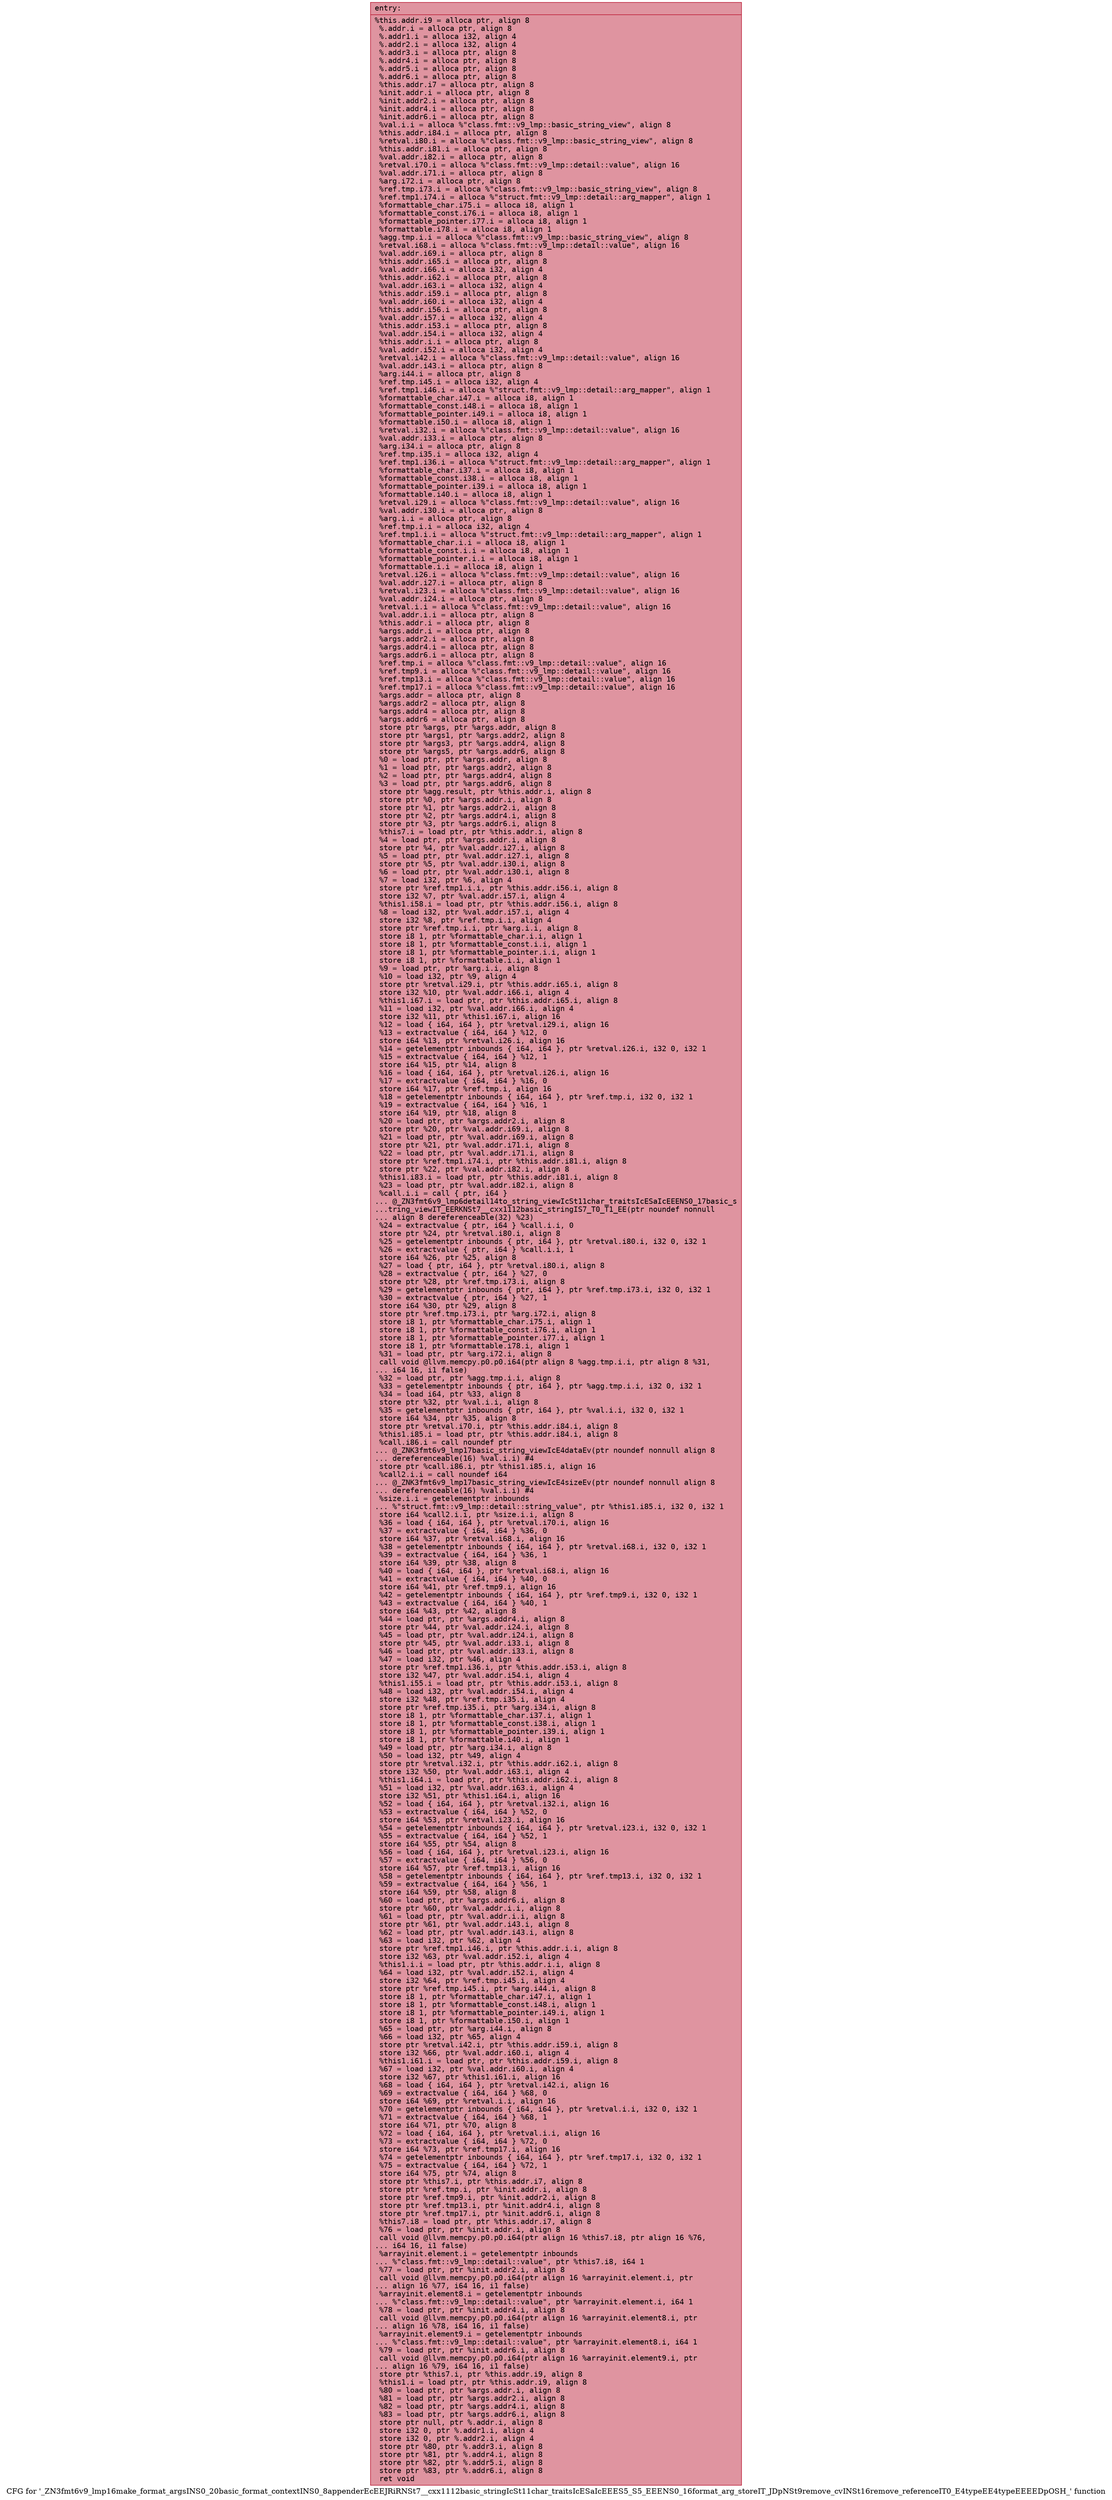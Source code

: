 digraph "CFG for '_ZN3fmt6v9_lmp16make_format_argsINS0_20basic_format_contextINS0_8appenderEcEEJRiRNSt7__cxx1112basic_stringIcSt11char_traitsIcESaIcEEES5_S5_EEENS0_16format_arg_storeIT_JDpNSt9remove_cvINSt16remove_referenceIT0_E4typeEE4typeEEEEDpOSH_' function" {
	label="CFG for '_ZN3fmt6v9_lmp16make_format_argsINS0_20basic_format_contextINS0_8appenderEcEEJRiRNSt7__cxx1112basic_stringIcSt11char_traitsIcESaIcEEES5_S5_EEENS0_16format_arg_storeIT_JDpNSt9remove_cvINSt16remove_referenceIT0_E4typeEE4typeEEEEDpOSH_' function";

	Node0x56285ace66f0 [shape=record,color="#b70d28ff", style=filled, fillcolor="#b70d2870" fontname="Courier",label="{entry:\l|  %this.addr.i9 = alloca ptr, align 8\l  %.addr.i = alloca ptr, align 8\l  %.addr1.i = alloca i32, align 4\l  %.addr2.i = alloca i32, align 4\l  %.addr3.i = alloca ptr, align 8\l  %.addr4.i = alloca ptr, align 8\l  %.addr5.i = alloca ptr, align 8\l  %.addr6.i = alloca ptr, align 8\l  %this.addr.i7 = alloca ptr, align 8\l  %init.addr.i = alloca ptr, align 8\l  %init.addr2.i = alloca ptr, align 8\l  %init.addr4.i = alloca ptr, align 8\l  %init.addr6.i = alloca ptr, align 8\l  %val.i.i = alloca %\"class.fmt::v9_lmp::basic_string_view\", align 8\l  %this.addr.i84.i = alloca ptr, align 8\l  %retval.i80.i = alloca %\"class.fmt::v9_lmp::basic_string_view\", align 8\l  %this.addr.i81.i = alloca ptr, align 8\l  %val.addr.i82.i = alloca ptr, align 8\l  %retval.i70.i = alloca %\"class.fmt::v9_lmp::detail::value\", align 16\l  %val.addr.i71.i = alloca ptr, align 8\l  %arg.i72.i = alloca ptr, align 8\l  %ref.tmp.i73.i = alloca %\"class.fmt::v9_lmp::basic_string_view\", align 8\l  %ref.tmp1.i74.i = alloca %\"struct.fmt::v9_lmp::detail::arg_mapper\", align 1\l  %formattable_char.i75.i = alloca i8, align 1\l  %formattable_const.i76.i = alloca i8, align 1\l  %formattable_pointer.i77.i = alloca i8, align 1\l  %formattable.i78.i = alloca i8, align 1\l  %agg.tmp.i.i = alloca %\"class.fmt::v9_lmp::basic_string_view\", align 8\l  %retval.i68.i = alloca %\"class.fmt::v9_lmp::detail::value\", align 16\l  %val.addr.i69.i = alloca ptr, align 8\l  %this.addr.i65.i = alloca ptr, align 8\l  %val.addr.i66.i = alloca i32, align 4\l  %this.addr.i62.i = alloca ptr, align 8\l  %val.addr.i63.i = alloca i32, align 4\l  %this.addr.i59.i = alloca ptr, align 8\l  %val.addr.i60.i = alloca i32, align 4\l  %this.addr.i56.i = alloca ptr, align 8\l  %val.addr.i57.i = alloca i32, align 4\l  %this.addr.i53.i = alloca ptr, align 8\l  %val.addr.i54.i = alloca i32, align 4\l  %this.addr.i.i = alloca ptr, align 8\l  %val.addr.i52.i = alloca i32, align 4\l  %retval.i42.i = alloca %\"class.fmt::v9_lmp::detail::value\", align 16\l  %val.addr.i43.i = alloca ptr, align 8\l  %arg.i44.i = alloca ptr, align 8\l  %ref.tmp.i45.i = alloca i32, align 4\l  %ref.tmp1.i46.i = alloca %\"struct.fmt::v9_lmp::detail::arg_mapper\", align 1\l  %formattable_char.i47.i = alloca i8, align 1\l  %formattable_const.i48.i = alloca i8, align 1\l  %formattable_pointer.i49.i = alloca i8, align 1\l  %formattable.i50.i = alloca i8, align 1\l  %retval.i32.i = alloca %\"class.fmt::v9_lmp::detail::value\", align 16\l  %val.addr.i33.i = alloca ptr, align 8\l  %arg.i34.i = alloca ptr, align 8\l  %ref.tmp.i35.i = alloca i32, align 4\l  %ref.tmp1.i36.i = alloca %\"struct.fmt::v9_lmp::detail::arg_mapper\", align 1\l  %formattable_char.i37.i = alloca i8, align 1\l  %formattable_const.i38.i = alloca i8, align 1\l  %formattable_pointer.i39.i = alloca i8, align 1\l  %formattable.i40.i = alloca i8, align 1\l  %retval.i29.i = alloca %\"class.fmt::v9_lmp::detail::value\", align 16\l  %val.addr.i30.i = alloca ptr, align 8\l  %arg.i.i = alloca ptr, align 8\l  %ref.tmp.i.i = alloca i32, align 4\l  %ref.tmp1.i.i = alloca %\"struct.fmt::v9_lmp::detail::arg_mapper\", align 1\l  %formattable_char.i.i = alloca i8, align 1\l  %formattable_const.i.i = alloca i8, align 1\l  %formattable_pointer.i.i = alloca i8, align 1\l  %formattable.i.i = alloca i8, align 1\l  %retval.i26.i = alloca %\"class.fmt::v9_lmp::detail::value\", align 16\l  %val.addr.i27.i = alloca ptr, align 8\l  %retval.i23.i = alloca %\"class.fmt::v9_lmp::detail::value\", align 16\l  %val.addr.i24.i = alloca ptr, align 8\l  %retval.i.i = alloca %\"class.fmt::v9_lmp::detail::value\", align 16\l  %val.addr.i.i = alloca ptr, align 8\l  %this.addr.i = alloca ptr, align 8\l  %args.addr.i = alloca ptr, align 8\l  %args.addr2.i = alloca ptr, align 8\l  %args.addr4.i = alloca ptr, align 8\l  %args.addr6.i = alloca ptr, align 8\l  %ref.tmp.i = alloca %\"class.fmt::v9_lmp::detail::value\", align 16\l  %ref.tmp9.i = alloca %\"class.fmt::v9_lmp::detail::value\", align 16\l  %ref.tmp13.i = alloca %\"class.fmt::v9_lmp::detail::value\", align 16\l  %ref.tmp17.i = alloca %\"class.fmt::v9_lmp::detail::value\", align 16\l  %args.addr = alloca ptr, align 8\l  %args.addr2 = alloca ptr, align 8\l  %args.addr4 = alloca ptr, align 8\l  %args.addr6 = alloca ptr, align 8\l  store ptr %args, ptr %args.addr, align 8\l  store ptr %args1, ptr %args.addr2, align 8\l  store ptr %args3, ptr %args.addr4, align 8\l  store ptr %args5, ptr %args.addr6, align 8\l  %0 = load ptr, ptr %args.addr, align 8\l  %1 = load ptr, ptr %args.addr2, align 8\l  %2 = load ptr, ptr %args.addr4, align 8\l  %3 = load ptr, ptr %args.addr6, align 8\l  store ptr %agg.result, ptr %this.addr.i, align 8\l  store ptr %0, ptr %args.addr.i, align 8\l  store ptr %1, ptr %args.addr2.i, align 8\l  store ptr %2, ptr %args.addr4.i, align 8\l  store ptr %3, ptr %args.addr6.i, align 8\l  %this7.i = load ptr, ptr %this.addr.i, align 8\l  %4 = load ptr, ptr %args.addr.i, align 8\l  store ptr %4, ptr %val.addr.i27.i, align 8\l  %5 = load ptr, ptr %val.addr.i27.i, align 8\l  store ptr %5, ptr %val.addr.i30.i, align 8\l  %6 = load ptr, ptr %val.addr.i30.i, align 8\l  %7 = load i32, ptr %6, align 4\l  store ptr %ref.tmp1.i.i, ptr %this.addr.i56.i, align 8\l  store i32 %7, ptr %val.addr.i57.i, align 4\l  %this1.i58.i = load ptr, ptr %this.addr.i56.i, align 8\l  %8 = load i32, ptr %val.addr.i57.i, align 4\l  store i32 %8, ptr %ref.tmp.i.i, align 4\l  store ptr %ref.tmp.i.i, ptr %arg.i.i, align 8\l  store i8 1, ptr %formattable_char.i.i, align 1\l  store i8 1, ptr %formattable_const.i.i, align 1\l  store i8 1, ptr %formattable_pointer.i.i, align 1\l  store i8 1, ptr %formattable.i.i, align 1\l  %9 = load ptr, ptr %arg.i.i, align 8\l  %10 = load i32, ptr %9, align 4\l  store ptr %retval.i29.i, ptr %this.addr.i65.i, align 8\l  store i32 %10, ptr %val.addr.i66.i, align 4\l  %this1.i67.i = load ptr, ptr %this.addr.i65.i, align 8\l  %11 = load i32, ptr %val.addr.i66.i, align 4\l  store i32 %11, ptr %this1.i67.i, align 16\l  %12 = load \{ i64, i64 \}, ptr %retval.i29.i, align 16\l  %13 = extractvalue \{ i64, i64 \} %12, 0\l  store i64 %13, ptr %retval.i26.i, align 16\l  %14 = getelementptr inbounds \{ i64, i64 \}, ptr %retval.i26.i, i32 0, i32 1\l  %15 = extractvalue \{ i64, i64 \} %12, 1\l  store i64 %15, ptr %14, align 8\l  %16 = load \{ i64, i64 \}, ptr %retval.i26.i, align 16\l  %17 = extractvalue \{ i64, i64 \} %16, 0\l  store i64 %17, ptr %ref.tmp.i, align 16\l  %18 = getelementptr inbounds \{ i64, i64 \}, ptr %ref.tmp.i, i32 0, i32 1\l  %19 = extractvalue \{ i64, i64 \} %16, 1\l  store i64 %19, ptr %18, align 8\l  %20 = load ptr, ptr %args.addr2.i, align 8\l  store ptr %20, ptr %val.addr.i69.i, align 8\l  %21 = load ptr, ptr %val.addr.i69.i, align 8\l  store ptr %21, ptr %val.addr.i71.i, align 8\l  %22 = load ptr, ptr %val.addr.i71.i, align 8\l  store ptr %ref.tmp1.i74.i, ptr %this.addr.i81.i, align 8\l  store ptr %22, ptr %val.addr.i82.i, align 8\l  %this1.i83.i = load ptr, ptr %this.addr.i81.i, align 8\l  %23 = load ptr, ptr %val.addr.i82.i, align 8\l  %call.i.i = call \{ ptr, i64 \}\l... @_ZN3fmt6v9_lmp6detail14to_string_viewIcSt11char_traitsIcESaIcEEENS0_17basic_s\l...tring_viewIT_EERKNSt7__cxx1112basic_stringIS7_T0_T1_EE(ptr noundef nonnull\l... align 8 dereferenceable(32) %23)\l  %24 = extractvalue \{ ptr, i64 \} %call.i.i, 0\l  store ptr %24, ptr %retval.i80.i, align 8\l  %25 = getelementptr inbounds \{ ptr, i64 \}, ptr %retval.i80.i, i32 0, i32 1\l  %26 = extractvalue \{ ptr, i64 \} %call.i.i, 1\l  store i64 %26, ptr %25, align 8\l  %27 = load \{ ptr, i64 \}, ptr %retval.i80.i, align 8\l  %28 = extractvalue \{ ptr, i64 \} %27, 0\l  store ptr %28, ptr %ref.tmp.i73.i, align 8\l  %29 = getelementptr inbounds \{ ptr, i64 \}, ptr %ref.tmp.i73.i, i32 0, i32 1\l  %30 = extractvalue \{ ptr, i64 \} %27, 1\l  store i64 %30, ptr %29, align 8\l  store ptr %ref.tmp.i73.i, ptr %arg.i72.i, align 8\l  store i8 1, ptr %formattable_char.i75.i, align 1\l  store i8 1, ptr %formattable_const.i76.i, align 1\l  store i8 1, ptr %formattable_pointer.i77.i, align 1\l  store i8 1, ptr %formattable.i78.i, align 1\l  %31 = load ptr, ptr %arg.i72.i, align 8\l  call void @llvm.memcpy.p0.p0.i64(ptr align 8 %agg.tmp.i.i, ptr align 8 %31,\l... i64 16, i1 false)\l  %32 = load ptr, ptr %agg.tmp.i.i, align 8\l  %33 = getelementptr inbounds \{ ptr, i64 \}, ptr %agg.tmp.i.i, i32 0, i32 1\l  %34 = load i64, ptr %33, align 8\l  store ptr %32, ptr %val.i.i, align 8\l  %35 = getelementptr inbounds \{ ptr, i64 \}, ptr %val.i.i, i32 0, i32 1\l  store i64 %34, ptr %35, align 8\l  store ptr %retval.i70.i, ptr %this.addr.i84.i, align 8\l  %this1.i85.i = load ptr, ptr %this.addr.i84.i, align 8\l  %call.i86.i = call noundef ptr\l... @_ZNK3fmt6v9_lmp17basic_string_viewIcE4dataEv(ptr noundef nonnull align 8\l... dereferenceable(16) %val.i.i) #4\l  store ptr %call.i86.i, ptr %this1.i85.i, align 16\l  %call2.i.i = call noundef i64\l... @_ZNK3fmt6v9_lmp17basic_string_viewIcE4sizeEv(ptr noundef nonnull align 8\l... dereferenceable(16) %val.i.i) #4\l  %size.i.i = getelementptr inbounds\l... %\"struct.fmt::v9_lmp::detail::string_value\", ptr %this1.i85.i, i32 0, i32 1\l  store i64 %call2.i.i, ptr %size.i.i, align 8\l  %36 = load \{ i64, i64 \}, ptr %retval.i70.i, align 16\l  %37 = extractvalue \{ i64, i64 \} %36, 0\l  store i64 %37, ptr %retval.i68.i, align 16\l  %38 = getelementptr inbounds \{ i64, i64 \}, ptr %retval.i68.i, i32 0, i32 1\l  %39 = extractvalue \{ i64, i64 \} %36, 1\l  store i64 %39, ptr %38, align 8\l  %40 = load \{ i64, i64 \}, ptr %retval.i68.i, align 16\l  %41 = extractvalue \{ i64, i64 \} %40, 0\l  store i64 %41, ptr %ref.tmp9.i, align 16\l  %42 = getelementptr inbounds \{ i64, i64 \}, ptr %ref.tmp9.i, i32 0, i32 1\l  %43 = extractvalue \{ i64, i64 \} %40, 1\l  store i64 %43, ptr %42, align 8\l  %44 = load ptr, ptr %args.addr4.i, align 8\l  store ptr %44, ptr %val.addr.i24.i, align 8\l  %45 = load ptr, ptr %val.addr.i24.i, align 8\l  store ptr %45, ptr %val.addr.i33.i, align 8\l  %46 = load ptr, ptr %val.addr.i33.i, align 8\l  %47 = load i32, ptr %46, align 4\l  store ptr %ref.tmp1.i36.i, ptr %this.addr.i53.i, align 8\l  store i32 %47, ptr %val.addr.i54.i, align 4\l  %this1.i55.i = load ptr, ptr %this.addr.i53.i, align 8\l  %48 = load i32, ptr %val.addr.i54.i, align 4\l  store i32 %48, ptr %ref.tmp.i35.i, align 4\l  store ptr %ref.tmp.i35.i, ptr %arg.i34.i, align 8\l  store i8 1, ptr %formattable_char.i37.i, align 1\l  store i8 1, ptr %formattable_const.i38.i, align 1\l  store i8 1, ptr %formattable_pointer.i39.i, align 1\l  store i8 1, ptr %formattable.i40.i, align 1\l  %49 = load ptr, ptr %arg.i34.i, align 8\l  %50 = load i32, ptr %49, align 4\l  store ptr %retval.i32.i, ptr %this.addr.i62.i, align 8\l  store i32 %50, ptr %val.addr.i63.i, align 4\l  %this1.i64.i = load ptr, ptr %this.addr.i62.i, align 8\l  %51 = load i32, ptr %val.addr.i63.i, align 4\l  store i32 %51, ptr %this1.i64.i, align 16\l  %52 = load \{ i64, i64 \}, ptr %retval.i32.i, align 16\l  %53 = extractvalue \{ i64, i64 \} %52, 0\l  store i64 %53, ptr %retval.i23.i, align 16\l  %54 = getelementptr inbounds \{ i64, i64 \}, ptr %retval.i23.i, i32 0, i32 1\l  %55 = extractvalue \{ i64, i64 \} %52, 1\l  store i64 %55, ptr %54, align 8\l  %56 = load \{ i64, i64 \}, ptr %retval.i23.i, align 16\l  %57 = extractvalue \{ i64, i64 \} %56, 0\l  store i64 %57, ptr %ref.tmp13.i, align 16\l  %58 = getelementptr inbounds \{ i64, i64 \}, ptr %ref.tmp13.i, i32 0, i32 1\l  %59 = extractvalue \{ i64, i64 \} %56, 1\l  store i64 %59, ptr %58, align 8\l  %60 = load ptr, ptr %args.addr6.i, align 8\l  store ptr %60, ptr %val.addr.i.i, align 8\l  %61 = load ptr, ptr %val.addr.i.i, align 8\l  store ptr %61, ptr %val.addr.i43.i, align 8\l  %62 = load ptr, ptr %val.addr.i43.i, align 8\l  %63 = load i32, ptr %62, align 4\l  store ptr %ref.tmp1.i46.i, ptr %this.addr.i.i, align 8\l  store i32 %63, ptr %val.addr.i52.i, align 4\l  %this1.i.i = load ptr, ptr %this.addr.i.i, align 8\l  %64 = load i32, ptr %val.addr.i52.i, align 4\l  store i32 %64, ptr %ref.tmp.i45.i, align 4\l  store ptr %ref.tmp.i45.i, ptr %arg.i44.i, align 8\l  store i8 1, ptr %formattable_char.i47.i, align 1\l  store i8 1, ptr %formattable_const.i48.i, align 1\l  store i8 1, ptr %formattable_pointer.i49.i, align 1\l  store i8 1, ptr %formattable.i50.i, align 1\l  %65 = load ptr, ptr %arg.i44.i, align 8\l  %66 = load i32, ptr %65, align 4\l  store ptr %retval.i42.i, ptr %this.addr.i59.i, align 8\l  store i32 %66, ptr %val.addr.i60.i, align 4\l  %this1.i61.i = load ptr, ptr %this.addr.i59.i, align 8\l  %67 = load i32, ptr %val.addr.i60.i, align 4\l  store i32 %67, ptr %this1.i61.i, align 16\l  %68 = load \{ i64, i64 \}, ptr %retval.i42.i, align 16\l  %69 = extractvalue \{ i64, i64 \} %68, 0\l  store i64 %69, ptr %retval.i.i, align 16\l  %70 = getelementptr inbounds \{ i64, i64 \}, ptr %retval.i.i, i32 0, i32 1\l  %71 = extractvalue \{ i64, i64 \} %68, 1\l  store i64 %71, ptr %70, align 8\l  %72 = load \{ i64, i64 \}, ptr %retval.i.i, align 16\l  %73 = extractvalue \{ i64, i64 \} %72, 0\l  store i64 %73, ptr %ref.tmp17.i, align 16\l  %74 = getelementptr inbounds \{ i64, i64 \}, ptr %ref.tmp17.i, i32 0, i32 1\l  %75 = extractvalue \{ i64, i64 \} %72, 1\l  store i64 %75, ptr %74, align 8\l  store ptr %this7.i, ptr %this.addr.i7, align 8\l  store ptr %ref.tmp.i, ptr %init.addr.i, align 8\l  store ptr %ref.tmp9.i, ptr %init.addr2.i, align 8\l  store ptr %ref.tmp13.i, ptr %init.addr4.i, align 8\l  store ptr %ref.tmp17.i, ptr %init.addr6.i, align 8\l  %this7.i8 = load ptr, ptr %this.addr.i7, align 8\l  %76 = load ptr, ptr %init.addr.i, align 8\l  call void @llvm.memcpy.p0.p0.i64(ptr align 16 %this7.i8, ptr align 16 %76,\l... i64 16, i1 false)\l  %arrayinit.element.i = getelementptr inbounds\l... %\"class.fmt::v9_lmp::detail::value\", ptr %this7.i8, i64 1\l  %77 = load ptr, ptr %init.addr2.i, align 8\l  call void @llvm.memcpy.p0.p0.i64(ptr align 16 %arrayinit.element.i, ptr\l... align 16 %77, i64 16, i1 false)\l  %arrayinit.element8.i = getelementptr inbounds\l... %\"class.fmt::v9_lmp::detail::value\", ptr %arrayinit.element.i, i64 1\l  %78 = load ptr, ptr %init.addr4.i, align 8\l  call void @llvm.memcpy.p0.p0.i64(ptr align 16 %arrayinit.element8.i, ptr\l... align 16 %78, i64 16, i1 false)\l  %arrayinit.element9.i = getelementptr inbounds\l... %\"class.fmt::v9_lmp::detail::value\", ptr %arrayinit.element8.i, i64 1\l  %79 = load ptr, ptr %init.addr6.i, align 8\l  call void @llvm.memcpy.p0.p0.i64(ptr align 16 %arrayinit.element9.i, ptr\l... align 16 %79, i64 16, i1 false)\l  store ptr %this7.i, ptr %this.addr.i9, align 8\l  %this1.i = load ptr, ptr %this.addr.i9, align 8\l  %80 = load ptr, ptr %args.addr.i, align 8\l  %81 = load ptr, ptr %args.addr2.i, align 8\l  %82 = load ptr, ptr %args.addr4.i, align 8\l  %83 = load ptr, ptr %args.addr6.i, align 8\l  store ptr null, ptr %.addr.i, align 8\l  store i32 0, ptr %.addr1.i, align 4\l  store i32 0, ptr %.addr2.i, align 4\l  store ptr %80, ptr %.addr3.i, align 8\l  store ptr %81, ptr %.addr4.i, align 8\l  store ptr %82, ptr %.addr5.i, align 8\l  store ptr %83, ptr %.addr6.i, align 8\l  ret void\l}"];
}
